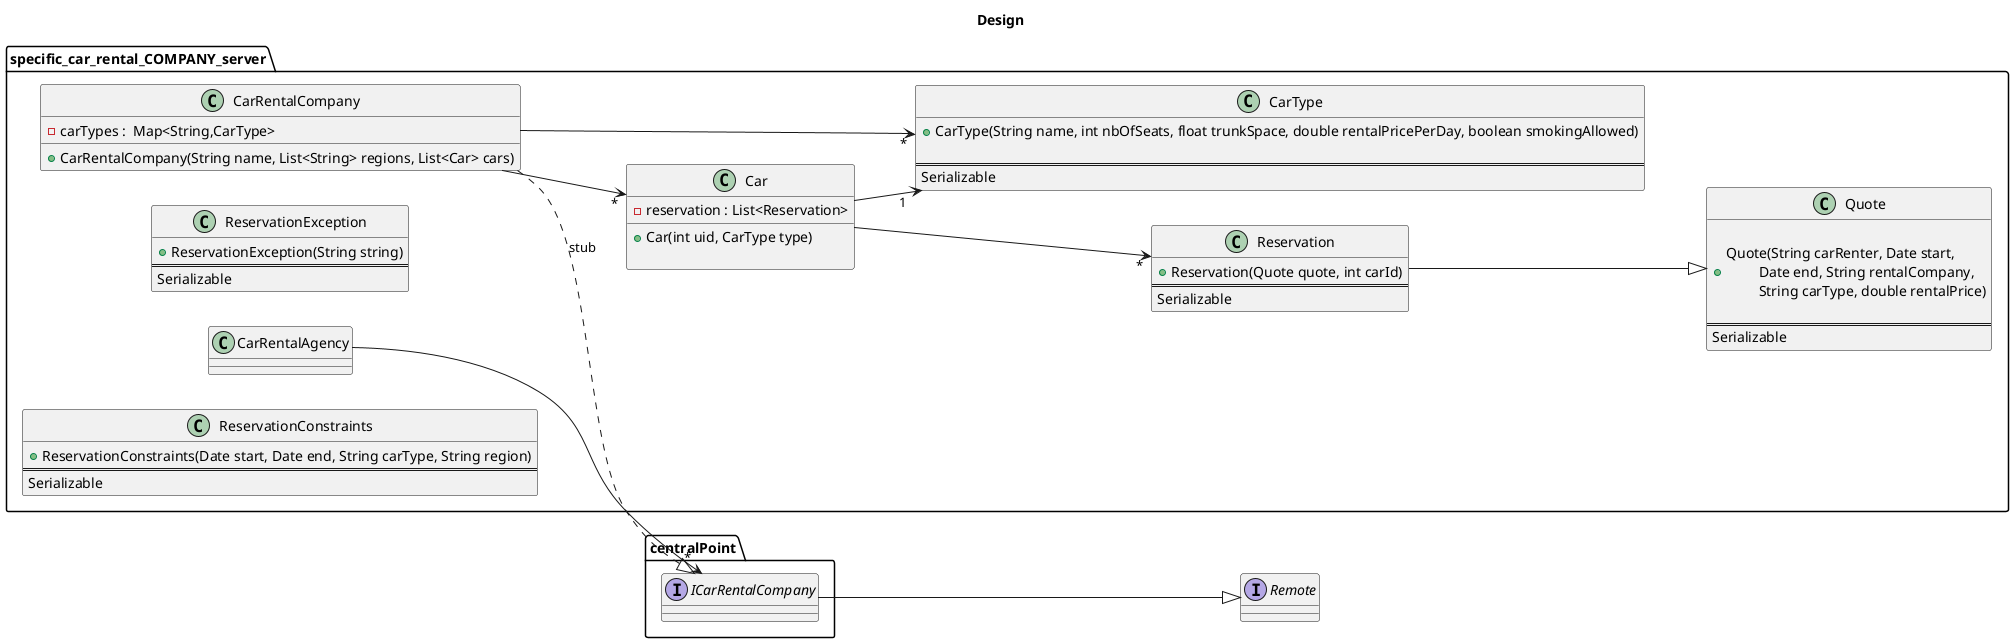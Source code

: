 @startuml
title Design

left to right direction
'top to bottom direction

' package clientside{
'     class Client {

'         + Client(String scriptFile, int localOrRemote, \n\t\t ICarRentalAgency icra, Registry registry) \n\t\t{Constructor, asks session}
        

'     }
'     Client -->"1" ICarRentalAgency
'     Client ..> ReservationSession : uses
'     Client ..> ManagerSession : uses


'     interface ManagerSession {
'         + registerCRC(String name) 
'         + unregisterCRC(String name)
        
'         + closeSession()
'     }
'     interface ReservationSession {
        
'         + closeSession()
'     }
'     interface ICarRentalAgency {
'         + reserveReservationSession(String name) : String
'         + reserveManagerSession(String name) : String
        
'     }
' }


package centralPoint{

    ' class Registry {

    ' }
    ' Client -->"1" Registry
    ' CarRentalAgency -->"1" Registry

    interface ICarRentalCompany {
        
    }

    ' class Session {
    '     - cra : CarRentalAgency {final}
    '     __
    '     + Session(CarRentalAgency cra, String name)
    '     # pushToRegistry() {abstract}
        
    '     + closeSession()
    ' }
    ' Session -->"1" CarRentalAgency

    ' class ReservationSessionBean {
    '     - quotes : List<Quotes>
    '     __
    '     + ReservationSessionBean(CarRentalAgency cra, String name)

    '     # pushToRegistry() {Override}
    ' }
    ' ReservationSessionBean --|> Session
    ' ReservationSessionBean ..|> ReservationSession : stub
    ' interface ReservationSession





    ' class ManagerSessionBean {
    '     + ManagerSessionBean(CarRentalAgency cra, String name)

    '     # pushToRegistry() {Override}

    '     + registerCRC(String name) 
    '     + unregisterCRC(String name)
        
    ' }
    ' ManagerSessionBean --|> Session
    ' ManagerSessionBean ..|> ManagerSession : stub


    ' class CarRentalAgency {
    '     - registry : Registry {final}
    '     - companies : Map<String, ICarRentalCompany>
    '     __
    '     + getRegistry() : Registry
    '     + registerCRC(String name) 
    '     + unregisterCRC(String name)
    '     - addCompany(String name, ICarRentalCompany company)
    '     - removeCompany(String name)

    ' }

    ' CarRentalAgency ..|> ICarRentalAgency : stub

    ' interface ICarRentalAgency {
    ' }

}

package specific_car_rental_COMPANY_server {

    
    CarRentalAgency -->"*" ICarRentalCompany

    class Car {
        - reservation : List<Reservation>
        __
        + Car(int uid, CarType type)
        
    }
    Car -->"*" Reservation
    Car -->"1" CarType

    class Reservation {
        + Reservation(Quote quote, int carId)
        ==
        Serializable
    }
    Reservation --|> Quote

    class Quote {
        
        + Quote(String carRenter, Date start, \n\t Date end, String rentalCompany, \n\t String carType, double rentalPrice)
    
        ==
        Serializable
    }


    class CarType {
        + CarType(String name, int nbOfSeats, float trunkSpace, double rentalPricePerDay, boolean smokingAllowed)
        
        ==
        Serializable
    }

    class ReservationException {
        + ReservationException(String string)
        ==
        Serializable
    }

    class CarRentalCompany {
        - carTypes :  Map<String,CarType>
        
        + CarRentalCompany(String name, List<String> regions, List<Car> cars)
    }
    CarRentalCompany ..|> ICarRentalCompany : stub
    CarRentalCompany -->"*" Car
    CarRentalCompany -->"*" CarType



    class ReservationConstraints {
        + ReservationConstraints(Date start, Date end, String carType, String region)
        ==
        Serializable
    }
}



interface Remote
'ICarRentalAgency --|> Remote
ICarRentalCompany --|> Remote
'ManagerSession --|> Remote
'ReservationSession --|> Remote


@enduml